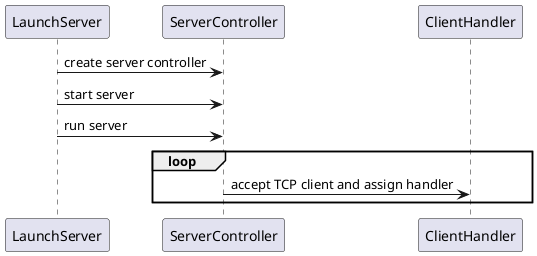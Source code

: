 @startuml
'https://plantuml.com/sequence-diagram


LaunchServer -> ServerController: create server controller
LaunchServer -> ServerController: start server
LaunchServer -> ServerController: run server
loop
    ServerController -> ClientHandler: accept TCP client and assign handler
end
@enduml